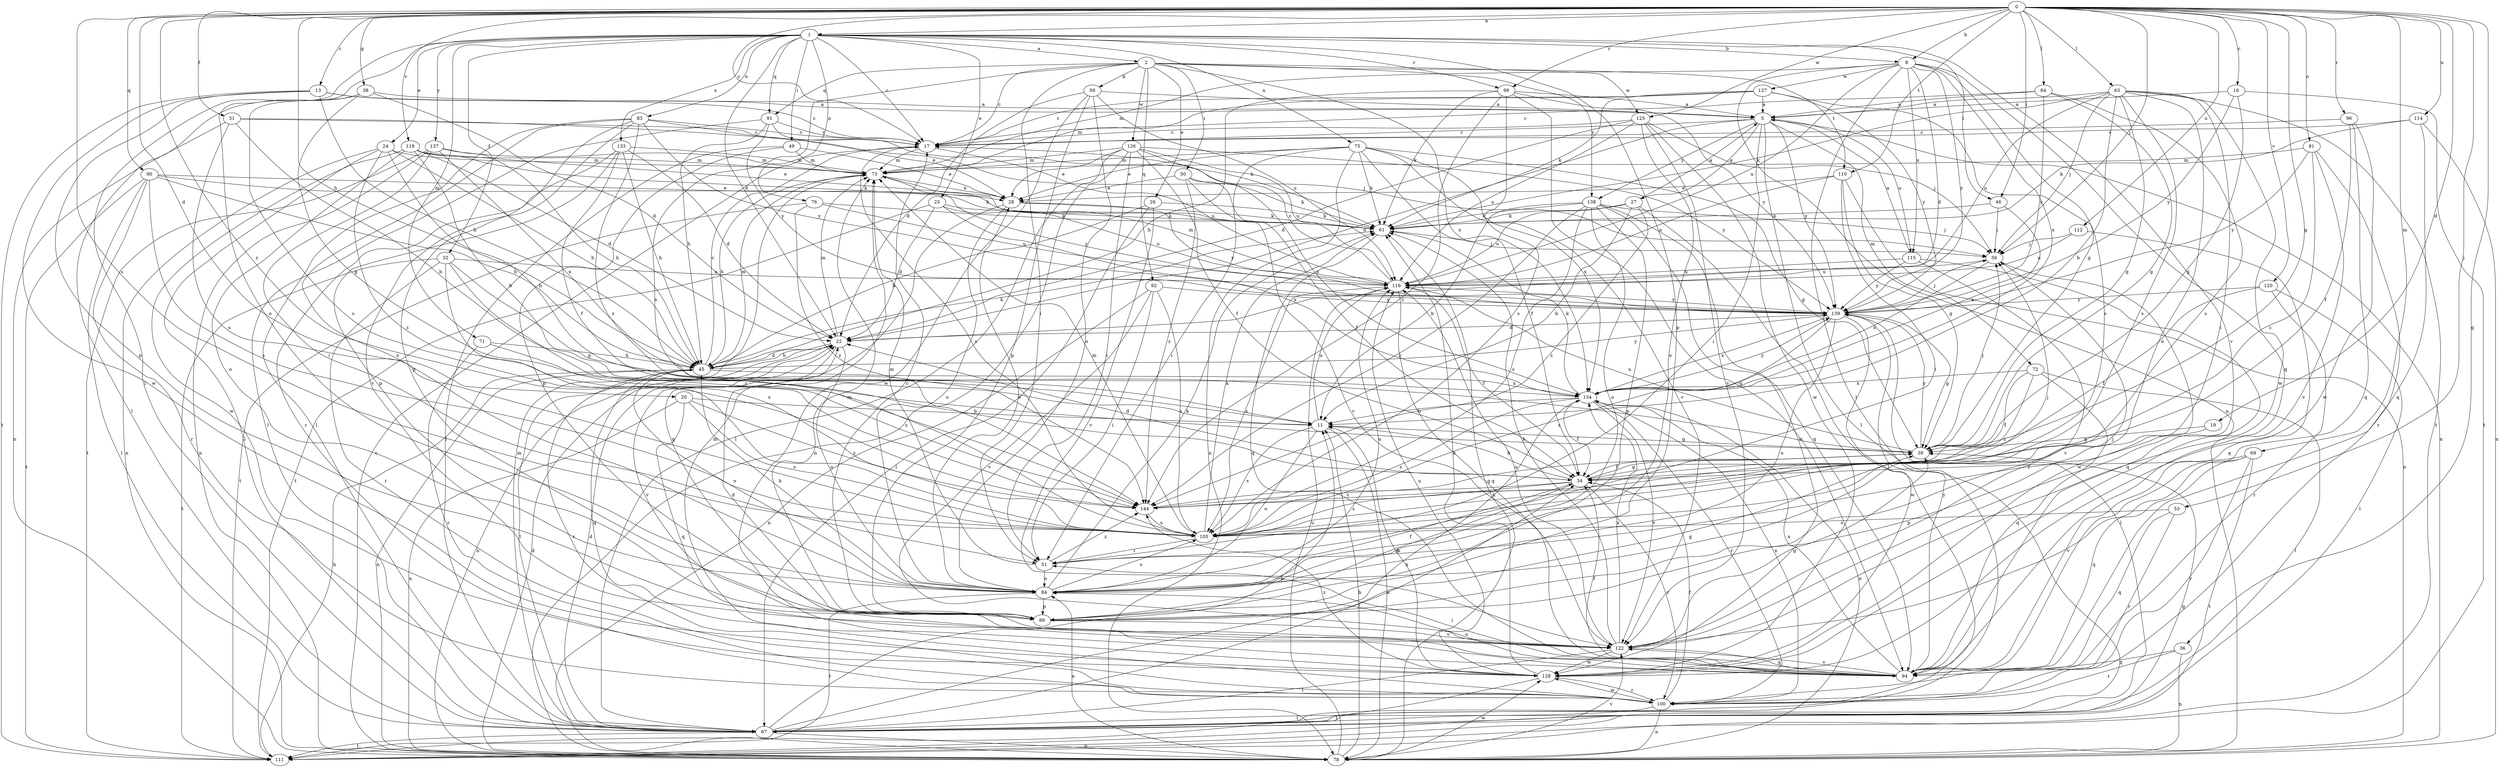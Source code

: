 strict digraph  {
0;
1;
2;
5;
8;
11;
13;
16;
17;
19;
20;
22;
24;
25;
26;
27;
28;
31;
32;
34;
36;
38;
39;
45;
46;
49;
50;
51;
53;
56;
59;
61;
63;
64;
67;
69;
71;
72;
73;
75;
76;
78;
81;
83;
84;
89;
90;
91;
92;
94;
96;
99;
100;
105;
110;
111;
112;
114;
115;
116;
118;
120;
122;
125;
126;
127;
128;
133;
134;
137;
138;
139;
144;
0 -> 1  [label=a];
0 -> 8  [label=b];
0 -> 13  [label=c];
0 -> 16  [label=c];
0 -> 17  [label=c];
0 -> 19  [label=d];
0 -> 20  [label=d];
0 -> 31  [label=f];
0 -> 36  [label=g];
0 -> 38  [label=g];
0 -> 39  [label=g];
0 -> 45  [label=h];
0 -> 46  [label=i];
0 -> 53  [label=j];
0 -> 56  [label=j];
0 -> 63  [label=l];
0 -> 64  [label=l];
0 -> 69  [label=m];
0 -> 81  [label=o];
0 -> 90  [label=q];
0 -> 96  [label=r];
0 -> 99  [label=r];
0 -> 105  [label=s];
0 -> 110  [label=t];
0 -> 112  [label=u];
0 -> 114  [label=u];
0 -> 118  [label=v];
0 -> 120  [label=v];
0 -> 125  [label=w];
0 -> 144  [label=z];
1 -> 2  [label=a];
1 -> 8  [label=b];
1 -> 17  [label=c];
1 -> 22  [label=d];
1 -> 24  [label=e];
1 -> 25  [label=e];
1 -> 32  [label=f];
1 -> 46  [label=i];
1 -> 49  [label=i];
1 -> 67  [label=l];
1 -> 71  [label=m];
1 -> 75  [label=n];
1 -> 76  [label=n];
1 -> 83  [label=o];
1 -> 84  [label=o];
1 -> 89  [label=p];
1 -> 91  [label=q];
1 -> 99  [label=r];
1 -> 122  [label=v];
1 -> 133  [label=x];
1 -> 137  [label=y];
2 -> 17  [label=c];
2 -> 26  [label=e];
2 -> 50  [label=i];
2 -> 51  [label=i];
2 -> 59  [label=k];
2 -> 91  [label=q];
2 -> 92  [label=q];
2 -> 105  [label=s];
2 -> 110  [label=t];
2 -> 125  [label=w];
2 -> 126  [label=w];
2 -> 134  [label=x];
2 -> 138  [label=y];
5 -> 17  [label=c];
5 -> 22  [label=d];
5 -> 27  [label=e];
5 -> 51  [label=i];
5 -> 67  [label=l];
5 -> 72  [label=m];
5 -> 78  [label=n];
5 -> 115  [label=u];
5 -> 138  [label=y];
5 -> 139  [label=y];
8 -> 22  [label=d];
8 -> 39  [label=g];
8 -> 67  [label=l];
8 -> 73  [label=m];
8 -> 78  [label=n];
8 -> 94  [label=q];
8 -> 115  [label=u];
8 -> 116  [label=u];
8 -> 127  [label=w];
8 -> 134  [label=x];
8 -> 139  [label=y];
11 -> 39  [label=g];
11 -> 78  [label=n];
11 -> 84  [label=o];
11 -> 105  [label=s];
11 -> 116  [label=u];
13 -> 5  [label=a];
13 -> 17  [label=c];
13 -> 45  [label=h];
13 -> 89  [label=p];
13 -> 111  [label=t];
13 -> 128  [label=w];
16 -> 5  [label=a];
16 -> 39  [label=g];
16 -> 111  [label=t];
16 -> 139  [label=y];
17 -> 73  [label=m];
17 -> 105  [label=s];
17 -> 116  [label=u];
19 -> 39  [label=g];
19 -> 89  [label=p];
20 -> 11  [label=b];
20 -> 78  [label=n];
20 -> 94  [label=q];
20 -> 105  [label=s];
20 -> 144  [label=z];
22 -> 45  [label=h];
22 -> 67  [label=l];
22 -> 73  [label=m];
22 -> 78  [label=n];
22 -> 84  [label=o];
22 -> 122  [label=v];
24 -> 11  [label=b];
24 -> 45  [label=h];
24 -> 67  [label=l];
24 -> 73  [label=m];
24 -> 78  [label=n];
24 -> 144  [label=z];
25 -> 22  [label=d];
25 -> 61  [label=k];
25 -> 111  [label=t];
25 -> 116  [label=u];
25 -> 134  [label=x];
26 -> 45  [label=h];
26 -> 61  [label=k];
26 -> 67  [label=l];
26 -> 122  [label=v];
27 -> 5  [label=a];
27 -> 11  [label=b];
27 -> 61  [label=k];
27 -> 67  [label=l];
27 -> 116  [label=u];
27 -> 144  [label=z];
28 -> 61  [label=k];
28 -> 84  [label=o];
28 -> 94  [label=q];
28 -> 139  [label=y];
31 -> 11  [label=b];
31 -> 17  [label=c];
31 -> 56  [label=j];
31 -> 78  [label=n];
31 -> 105  [label=s];
32 -> 39  [label=g];
32 -> 100  [label=r];
32 -> 105  [label=s];
32 -> 111  [label=t];
32 -> 116  [label=u];
32 -> 144  [label=z];
34 -> 11  [label=b];
34 -> 22  [label=d];
34 -> 39  [label=g];
34 -> 89  [label=p];
34 -> 100  [label=r];
34 -> 105  [label=s];
34 -> 144  [label=z];
36 -> 78  [label=n];
36 -> 94  [label=q];
36 -> 100  [label=r];
38 -> 5  [label=a];
38 -> 22  [label=d];
38 -> 39  [label=g];
38 -> 67  [label=l];
38 -> 105  [label=s];
39 -> 34  [label=f];
39 -> 56  [label=j];
39 -> 116  [label=u];
39 -> 139  [label=y];
45 -> 17  [label=c];
45 -> 22  [label=d];
45 -> 61  [label=k];
45 -> 73  [label=m];
45 -> 78  [label=n];
45 -> 84  [label=o];
45 -> 94  [label=q];
45 -> 100  [label=r];
45 -> 134  [label=x];
45 -> 139  [label=y];
46 -> 56  [label=j];
46 -> 61  [label=k];
46 -> 134  [label=x];
49 -> 28  [label=e];
49 -> 67  [label=l];
49 -> 73  [label=m];
49 -> 89  [label=p];
50 -> 28  [label=e];
50 -> 34  [label=f];
50 -> 61  [label=k];
50 -> 122  [label=v];
50 -> 144  [label=z];
51 -> 73  [label=m];
51 -> 84  [label=o];
51 -> 144  [label=z];
53 -> 94  [label=q];
53 -> 100  [label=r];
53 -> 105  [label=s];
56 -> 116  [label=u];
56 -> 128  [label=w];
56 -> 134  [label=x];
59 -> 5  [label=a];
59 -> 22  [label=d];
59 -> 84  [label=o];
59 -> 89  [label=p];
59 -> 116  [label=u];
59 -> 128  [label=w];
61 -> 56  [label=j];
61 -> 94  [label=q];
63 -> 5  [label=a];
63 -> 11  [label=b];
63 -> 39  [label=g];
63 -> 51  [label=i];
63 -> 56  [label=j];
63 -> 61  [label=k];
63 -> 84  [label=o];
63 -> 105  [label=s];
63 -> 111  [label=t];
63 -> 116  [label=u];
63 -> 128  [label=w];
64 -> 5  [label=a];
64 -> 17  [label=c];
64 -> 39  [label=g];
64 -> 105  [label=s];
64 -> 139  [label=y];
67 -> 11  [label=b];
67 -> 22  [label=d];
67 -> 34  [label=f];
67 -> 73  [label=m];
67 -> 78  [label=n];
67 -> 111  [label=t];
67 -> 134  [label=x];
69 -> 34  [label=f];
69 -> 94  [label=q];
69 -> 100  [label=r];
69 -> 111  [label=t];
69 -> 122  [label=v];
71 -> 45  [label=h];
71 -> 100  [label=r];
71 -> 144  [label=z];
72 -> 34  [label=f];
72 -> 67  [label=l];
72 -> 94  [label=q];
72 -> 134  [label=x];
72 -> 144  [label=z];
73 -> 28  [label=e];
73 -> 45  [label=h];
73 -> 139  [label=y];
75 -> 28  [label=e];
75 -> 34  [label=f];
75 -> 39  [label=g];
75 -> 51  [label=i];
75 -> 61  [label=k];
75 -> 73  [label=m];
75 -> 78  [label=n];
75 -> 122  [label=v];
75 -> 134  [label=x];
76 -> 61  [label=k];
76 -> 111  [label=t];
76 -> 116  [label=u];
76 -> 144  [label=z];
78 -> 11  [label=b];
78 -> 17  [label=c];
78 -> 22  [label=d];
78 -> 61  [label=k];
78 -> 84  [label=o];
78 -> 116  [label=u];
78 -> 122  [label=v];
78 -> 128  [label=w];
81 -> 73  [label=m];
81 -> 100  [label=r];
81 -> 122  [label=v];
81 -> 139  [label=y];
81 -> 144  [label=z];
83 -> 17  [label=c];
83 -> 28  [label=e];
83 -> 67  [label=l];
83 -> 84  [label=o];
83 -> 89  [label=p];
83 -> 122  [label=v];
83 -> 139  [label=y];
83 -> 144  [label=z];
84 -> 28  [label=e];
84 -> 34  [label=f];
84 -> 45  [label=h];
84 -> 61  [label=k];
84 -> 89  [label=p];
84 -> 105  [label=s];
84 -> 111  [label=t];
84 -> 116  [label=u];
89 -> 17  [label=c];
89 -> 39  [label=g];
89 -> 56  [label=j];
89 -> 73  [label=m];
89 -> 122  [label=v];
90 -> 28  [label=e];
90 -> 45  [label=h];
90 -> 61  [label=k];
90 -> 67  [label=l];
90 -> 100  [label=r];
90 -> 105  [label=s];
90 -> 111  [label=t];
91 -> 17  [label=c];
91 -> 45  [label=h];
91 -> 61  [label=k];
91 -> 67  [label=l];
91 -> 139  [label=y];
92 -> 51  [label=i];
92 -> 78  [label=n];
92 -> 105  [label=s];
92 -> 122  [label=v];
92 -> 139  [label=y];
94 -> 34  [label=f];
94 -> 51  [label=i];
94 -> 84  [label=o];
94 -> 122  [label=v];
94 -> 134  [label=x];
94 -> 139  [label=y];
96 -> 17  [label=c];
96 -> 34  [label=f];
96 -> 94  [label=q];
96 -> 128  [label=w];
99 -> 5  [label=a];
99 -> 45  [label=h];
99 -> 61  [label=k];
99 -> 94  [label=q];
99 -> 105  [label=s];
99 -> 139  [label=y];
99 -> 144  [label=z];
100 -> 34  [label=f];
100 -> 67  [label=l];
100 -> 73  [label=m];
100 -> 78  [label=n];
100 -> 128  [label=w];
100 -> 134  [label=x];
105 -> 51  [label=i];
105 -> 56  [label=j];
105 -> 61  [label=k];
105 -> 73  [label=m];
110 -> 28  [label=e];
110 -> 39  [label=g];
110 -> 51  [label=i];
110 -> 78  [label=n];
110 -> 116  [label=u];
111 -> 39  [label=g];
111 -> 45  [label=h];
112 -> 56  [label=j];
112 -> 94  [label=q];
112 -> 116  [label=u];
114 -> 17  [label=c];
114 -> 61  [label=k];
114 -> 78  [label=n];
114 -> 94  [label=q];
115 -> 5  [label=a];
115 -> 94  [label=q];
115 -> 116  [label=u];
115 -> 122  [label=v];
115 -> 139  [label=y];
116 -> 17  [label=c];
116 -> 34  [label=f];
116 -> 73  [label=m];
116 -> 94  [label=q];
116 -> 105  [label=s];
116 -> 139  [label=y];
118 -> 11  [label=b];
118 -> 22  [label=d];
118 -> 28  [label=e];
118 -> 61  [label=k];
118 -> 73  [label=m];
118 -> 84  [label=o];
118 -> 128  [label=w];
120 -> 34  [label=f];
120 -> 67  [label=l];
120 -> 100  [label=r];
120 -> 139  [label=y];
122 -> 22  [label=d];
122 -> 39  [label=g];
122 -> 61  [label=k];
122 -> 67  [label=l];
122 -> 94  [label=q];
122 -> 116  [label=u];
122 -> 128  [label=w];
122 -> 134  [label=x];
125 -> 17  [label=c];
125 -> 22  [label=d];
125 -> 56  [label=j];
125 -> 84  [label=o];
125 -> 116  [label=u];
125 -> 122  [label=v];
125 -> 128  [label=w];
126 -> 28  [label=e];
126 -> 34  [label=f];
126 -> 51  [label=i];
126 -> 67  [label=l];
126 -> 73  [label=m];
126 -> 78  [label=n];
126 -> 116  [label=u];
126 -> 134  [label=x];
126 -> 139  [label=y];
127 -> 5  [label=a];
127 -> 17  [label=c];
127 -> 61  [label=k];
127 -> 73  [label=m];
127 -> 105  [label=s];
127 -> 139  [label=y];
128 -> 11  [label=b];
128 -> 61  [label=k];
128 -> 100  [label=r];
128 -> 111  [label=t];
128 -> 116  [label=u];
128 -> 144  [label=z];
133 -> 22  [label=d];
133 -> 34  [label=f];
133 -> 45  [label=h];
133 -> 73  [label=m];
133 -> 89  [label=p];
133 -> 100  [label=r];
134 -> 11  [label=b];
134 -> 34  [label=f];
134 -> 61  [label=k];
134 -> 78  [label=n];
134 -> 100  [label=r];
134 -> 105  [label=s];
134 -> 122  [label=v];
134 -> 139  [label=y];
137 -> 45  [label=h];
137 -> 51  [label=i];
137 -> 73  [label=m];
137 -> 78  [label=n];
137 -> 111  [label=t];
137 -> 134  [label=x];
138 -> 11  [label=b];
138 -> 56  [label=j];
138 -> 61  [label=k];
138 -> 84  [label=o];
138 -> 89  [label=p];
138 -> 94  [label=q];
138 -> 105  [label=s];
138 -> 128  [label=w];
138 -> 144  [label=z];
139 -> 22  [label=d];
139 -> 39  [label=g];
139 -> 56  [label=j];
139 -> 67  [label=l];
139 -> 84  [label=o];
139 -> 105  [label=s];
139 -> 128  [label=w];
139 -> 134  [label=x];
144 -> 39  [label=g];
144 -> 105  [label=s];
}
